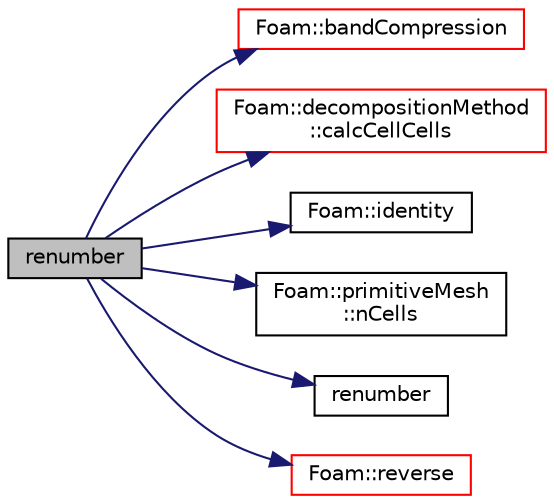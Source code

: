 digraph "renumber"
{
  bgcolor="transparent";
  edge [fontname="Helvetica",fontsize="10",labelfontname="Helvetica",labelfontsize="10"];
  node [fontname="Helvetica",fontsize="10",shape=record];
  rankdir="LR";
  Node13 [label="renumber",height=0.2,width=0.4,color="black", fillcolor="grey75", style="filled", fontcolor="black"];
  Node13 -> Node14 [color="midnightblue",fontsize="10",style="solid",fontname="Helvetica"];
  Node14 [label="Foam::bandCompression",height=0.2,width=0.4,color="red",URL="$a21851.html#a60bfbd643d5b046c94fbaa71e5884846",tooltip="Renumbers the addressing to reduce the band of the matrix. "];
  Node13 -> Node19 [color="midnightblue",fontsize="10",style="solid",fontname="Helvetica"];
  Node19 [label="Foam::decompositionMethod\l::calcCellCells",height=0.2,width=0.4,color="red",URL="$a29949.html#a86727d8c968e3ae5d8f394879e2b3c8a",tooltip="Helper: determine (local or global) cellCells from mesh. "];
  Node13 -> Node404 [color="midnightblue",fontsize="10",style="solid",fontname="Helvetica"];
  Node404 [label="Foam::identity",height=0.2,width=0.4,color="black",URL="$a21851.html#a36af96cb841435845fffb4fe69208490",tooltip="Create identity map (map[i] == i) of given length. "];
  Node13 -> Node149 [color="midnightblue",fontsize="10",style="solid",fontname="Helvetica"];
  Node149 [label="Foam::primitiveMesh\l::nCells",height=0.2,width=0.4,color="black",URL="$a28685.html#a13b94bdb0926552bf78ad5210a73a3d5"];
  Node13 -> Node405 [color="midnightblue",fontsize="10",style="solid",fontname="Helvetica"];
  Node405 [label="renumber",height=0.2,width=0.4,color="black",URL="$a30285.html#aea77a3a7601b4e0a9cdbf4dddf9925e3",tooltip="Return the order in which cells need to be visited, i.e. "];
  Node13 -> Node406 [color="midnightblue",fontsize="10",style="solid",fontname="Helvetica"];
  Node406 [label="Foam::reverse",height=0.2,width=0.4,color="red",URL="$a21851.html#a7153d7a33d40be3be4187d0e581437fe"];
}
